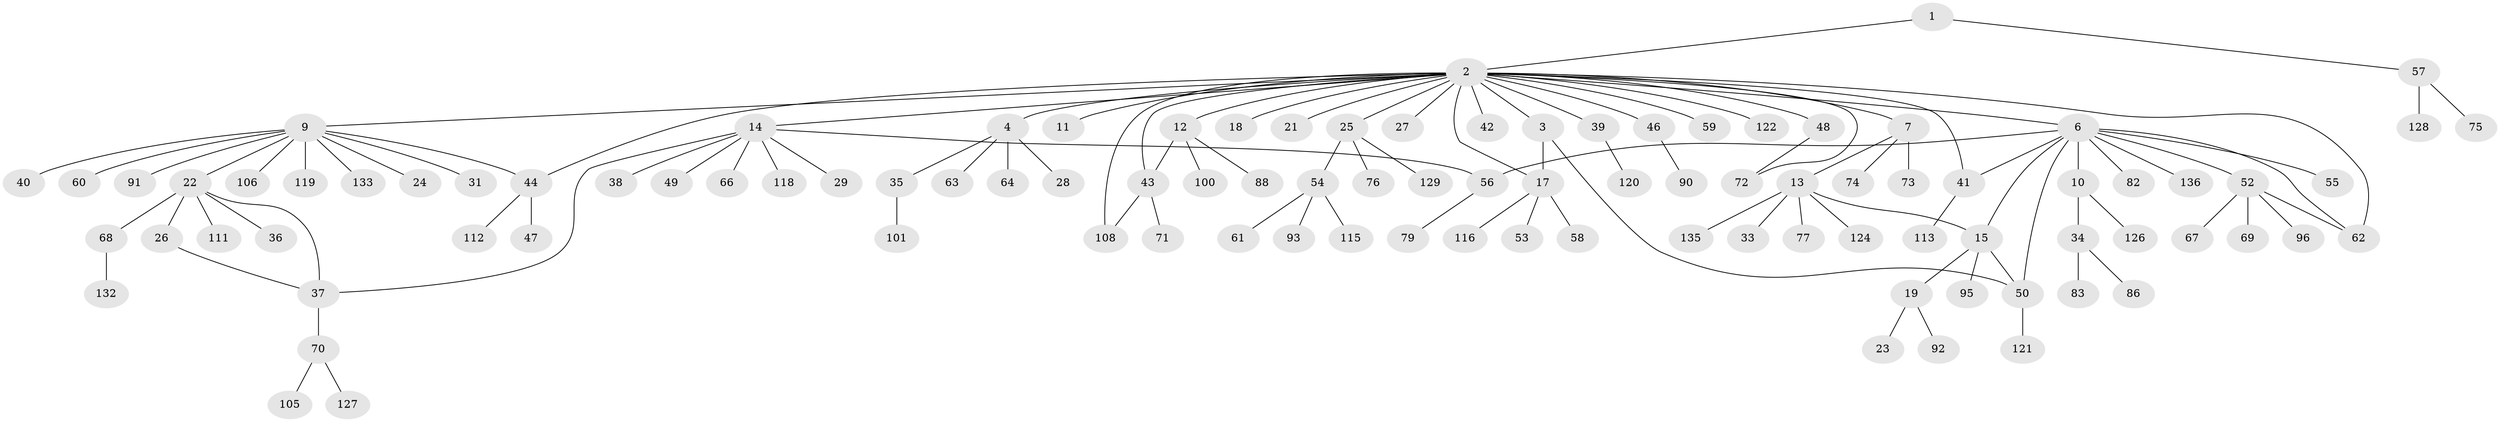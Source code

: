 // Generated by graph-tools (version 1.1) at 2025/23/03/03/25 07:23:52]
// undirected, 103 vertices, 116 edges
graph export_dot {
graph [start="1"]
  node [color=gray90,style=filled];
  1;
  2 [super="+5"];
  3;
  4 [super="+114"];
  6 [super="+103"];
  7 [super="+8"];
  9 [super="+16"];
  10 [super="+32"];
  11;
  12 [super="+97"];
  13 [super="+51"];
  14 [super="+20"];
  15 [super="+30"];
  17 [super="+123"];
  18;
  19 [super="+89"];
  21;
  22 [super="+107"];
  23;
  24;
  25;
  26;
  27;
  28;
  29;
  31;
  33;
  34 [super="+94"];
  35;
  36 [super="+125"];
  37 [super="+78"];
  38;
  39 [super="+45"];
  40;
  41 [super="+99"];
  42;
  43 [super="+81"];
  44;
  46;
  47;
  48;
  49;
  50 [super="+109"];
  52 [super="+65"];
  53 [super="+102"];
  54 [super="+130"];
  55 [super="+98"];
  56 [super="+85"];
  57;
  58;
  59;
  60;
  61;
  62 [super="+80"];
  63;
  64;
  66;
  67;
  68 [super="+84"];
  69;
  70 [super="+87"];
  71 [super="+134"];
  72;
  73;
  74;
  75 [super="+131"];
  76;
  77;
  79;
  82;
  83 [super="+117"];
  86;
  88;
  90;
  91;
  92;
  93;
  95 [super="+104"];
  96;
  100;
  101 [super="+110"];
  105;
  106;
  108;
  111;
  112;
  113;
  115;
  116;
  118;
  119;
  120;
  121;
  122;
  124;
  126;
  127;
  128;
  129;
  132;
  133;
  135;
  136;
  1 -- 2;
  1 -- 57;
  2 -- 3;
  2 -- 4;
  2 -- 6;
  2 -- 9;
  2 -- 21;
  2 -- 25;
  2 -- 39;
  2 -- 42;
  2 -- 43;
  2 -- 44;
  2 -- 46;
  2 -- 59;
  2 -- 122;
  2 -- 62;
  2 -- 7;
  2 -- 72;
  2 -- 41;
  2 -- 11;
  2 -- 12;
  2 -- 108;
  2 -- 14;
  2 -- 48;
  2 -- 17;
  2 -- 18;
  2 -- 27;
  3 -- 17;
  3 -- 50;
  4 -- 28;
  4 -- 35;
  4 -- 63;
  4 -- 64;
  6 -- 10;
  6 -- 15;
  6 -- 52;
  6 -- 55;
  6 -- 56;
  6 -- 82;
  6 -- 136;
  6 -- 62;
  6 -- 41;
  6 -- 50;
  7 -- 73;
  7 -- 74;
  7 -- 13;
  9 -- 22;
  9 -- 40;
  9 -- 60;
  9 -- 119;
  9 -- 133;
  9 -- 24;
  9 -- 106;
  9 -- 91;
  9 -- 44;
  9 -- 31;
  10 -- 126;
  10 -- 34;
  12 -- 43;
  12 -- 88;
  12 -- 100;
  13 -- 15;
  13 -- 33;
  13 -- 77;
  13 -- 124;
  13 -- 135;
  14 -- 38;
  14 -- 49;
  14 -- 56;
  14 -- 66;
  14 -- 118;
  14 -- 29;
  14 -- 37;
  15 -- 19;
  15 -- 50;
  15 -- 95;
  17 -- 53;
  17 -- 58;
  17 -- 116;
  19 -- 23;
  19 -- 92;
  22 -- 26;
  22 -- 36;
  22 -- 37;
  22 -- 68;
  22 -- 111;
  25 -- 54;
  25 -- 76;
  25 -- 129;
  26 -- 37;
  34 -- 83;
  34 -- 86;
  35 -- 101;
  37 -- 70;
  39 -- 120;
  41 -- 113;
  43 -- 71;
  43 -- 108;
  44 -- 47;
  44 -- 112;
  46 -- 90;
  48 -- 72;
  50 -- 121;
  52 -- 62;
  52 -- 69;
  52 -- 96;
  52 -- 67;
  54 -- 61;
  54 -- 93;
  54 -- 115;
  56 -- 79;
  57 -- 75;
  57 -- 128;
  68 -- 132;
  70 -- 105;
  70 -- 127;
}
